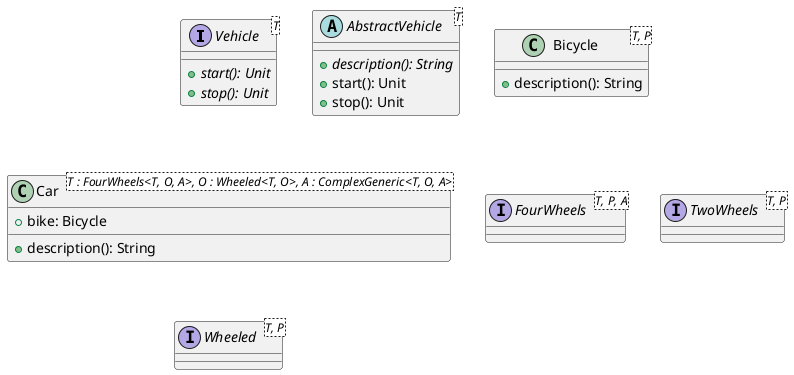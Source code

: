 @startuml
interface Vehicle<T> {
    +{abstract} start(): Unit
    +{abstract} stop(): Unit
}
abstract class AbstractVehicle<T> {
    +{abstract} description(): String
    +start(): Unit
    +stop(): Unit
}
class Bicycle<T, P> {
    +description(): String
}
class Car<T : FourWheels<T, O, A>, O : Wheeled<T, O>, A : ComplexGeneric<T, O, A>> {
    +bike: Bicycle
    +description(): String
}
interface FourWheels<T, P, A> {
}
interface TwoWheels<T, P> {
}
interface Wheeled<T, P> {
}
@enduml